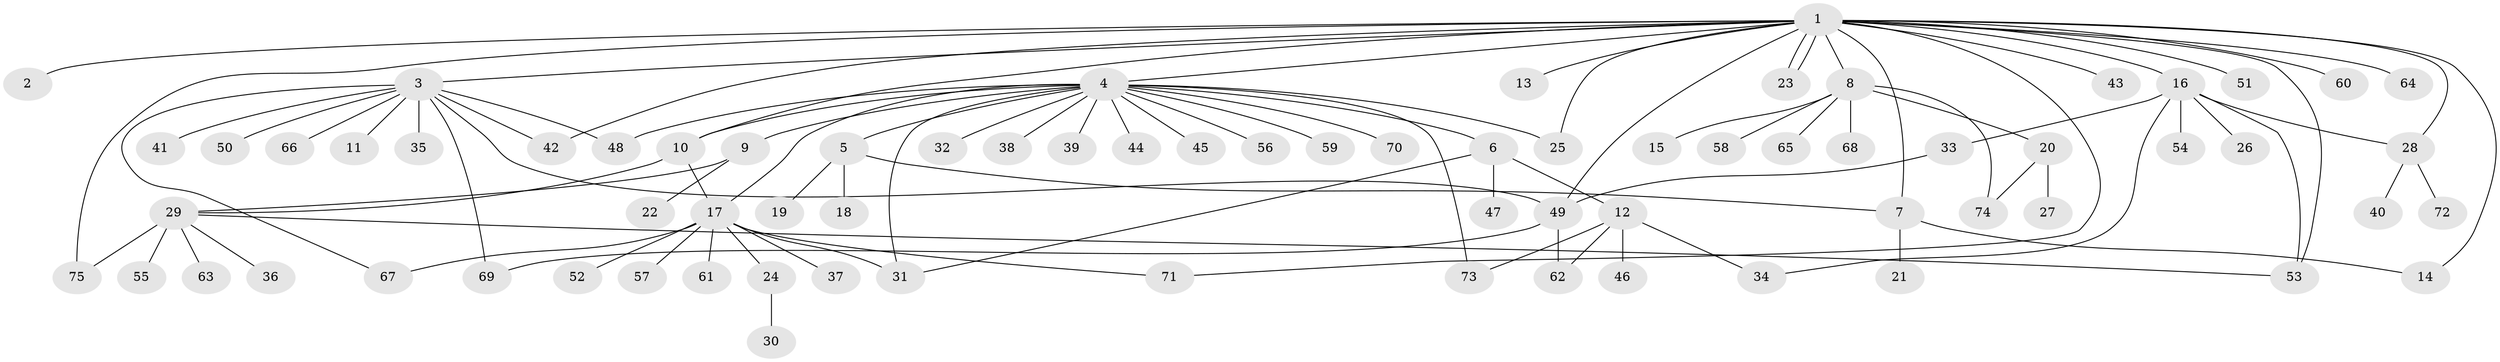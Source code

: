 // Generated by graph-tools (version 1.1) at 2025/11/02/27/25 16:11:15]
// undirected, 75 vertices, 98 edges
graph export_dot {
graph [start="1"]
  node [color=gray90,style=filled];
  1;
  2;
  3;
  4;
  5;
  6;
  7;
  8;
  9;
  10;
  11;
  12;
  13;
  14;
  15;
  16;
  17;
  18;
  19;
  20;
  21;
  22;
  23;
  24;
  25;
  26;
  27;
  28;
  29;
  30;
  31;
  32;
  33;
  34;
  35;
  36;
  37;
  38;
  39;
  40;
  41;
  42;
  43;
  44;
  45;
  46;
  47;
  48;
  49;
  50;
  51;
  52;
  53;
  54;
  55;
  56;
  57;
  58;
  59;
  60;
  61;
  62;
  63;
  64;
  65;
  66;
  67;
  68;
  69;
  70;
  71;
  72;
  73;
  74;
  75;
  1 -- 2;
  1 -- 3;
  1 -- 4;
  1 -- 7;
  1 -- 8;
  1 -- 10;
  1 -- 13;
  1 -- 14;
  1 -- 16;
  1 -- 23;
  1 -- 23;
  1 -- 25;
  1 -- 28;
  1 -- 42;
  1 -- 43;
  1 -- 49;
  1 -- 51;
  1 -- 53;
  1 -- 60;
  1 -- 64;
  1 -- 71;
  1 -- 75;
  3 -- 11;
  3 -- 35;
  3 -- 41;
  3 -- 42;
  3 -- 48;
  3 -- 49;
  3 -- 50;
  3 -- 66;
  3 -- 67;
  3 -- 69;
  4 -- 5;
  4 -- 6;
  4 -- 9;
  4 -- 10;
  4 -- 17;
  4 -- 25;
  4 -- 31;
  4 -- 32;
  4 -- 38;
  4 -- 39;
  4 -- 44;
  4 -- 45;
  4 -- 48;
  4 -- 56;
  4 -- 59;
  4 -- 70;
  4 -- 73;
  5 -- 7;
  5 -- 18;
  5 -- 19;
  6 -- 12;
  6 -- 31;
  6 -- 47;
  7 -- 14;
  7 -- 21;
  8 -- 15;
  8 -- 20;
  8 -- 58;
  8 -- 65;
  8 -- 68;
  8 -- 74;
  9 -- 22;
  9 -- 29;
  10 -- 17;
  10 -- 29;
  12 -- 34;
  12 -- 46;
  12 -- 62;
  12 -- 73;
  16 -- 26;
  16 -- 28;
  16 -- 33;
  16 -- 34;
  16 -- 53;
  16 -- 54;
  17 -- 24;
  17 -- 31;
  17 -- 37;
  17 -- 52;
  17 -- 57;
  17 -- 61;
  17 -- 67;
  17 -- 71;
  20 -- 27;
  20 -- 74;
  24 -- 30;
  28 -- 40;
  28 -- 72;
  29 -- 36;
  29 -- 53;
  29 -- 55;
  29 -- 63;
  29 -- 75;
  33 -- 49;
  49 -- 62;
  49 -- 69;
}
